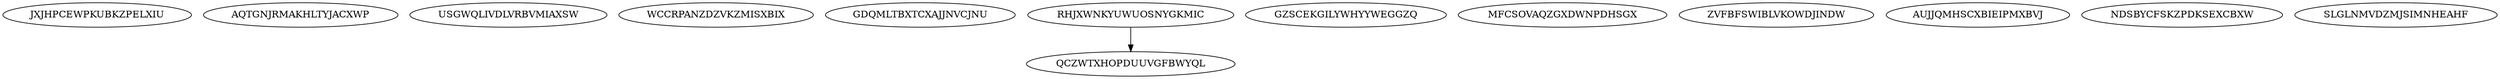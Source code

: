 digraph N13M1 {
	JXJHPCEWPKUBKZPELXIU	[Weight=18];
	AQTGNJRMAKHLTYJACXWP	[Weight=10];
	USGWQLIVDLVRBVMIAXSW	[Weight=10];
	WCCRPANZDZVKZMISXBIX	[Weight=16];
	GDQMLTBXTCXAJJNVCJNU	[Weight=12];
	RHJXWNKYUWUOSNYGKMIC	[Weight=18];
	GZSCEKGILYWHYYWEGGZQ	[Weight=14];
	MFCSOVAQZGXDWNPDHSGX	[Weight=10];
	ZVFBFSWIBLVKOWDJINDW	[Weight=19];
	AUJJQMHSCXBIEIPMXBVJ	[Weight=19];
	QCZWTXHOPDUUVGFBWYQL	[Weight=18];
	NDSBYCFSKZPDKSEXCBXW	[Weight=15];
	SLGLNMVDZMJSIMNHEAHF	[Weight=14];
	RHJXWNKYUWUOSNYGKMIC -> QCZWTXHOPDUUVGFBWYQL [Weight=13];
}
